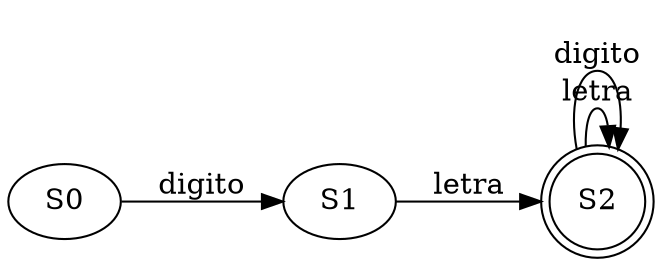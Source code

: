 digraph G {
	rankdir=LR
	S0 -> S1 [label="digito"]	S1 -> S2 [label="letra"]	S2 [shape="doublecircle"]	S2 -> S2 [label="letra"]	S2 -> S2 [label="digito"]
}